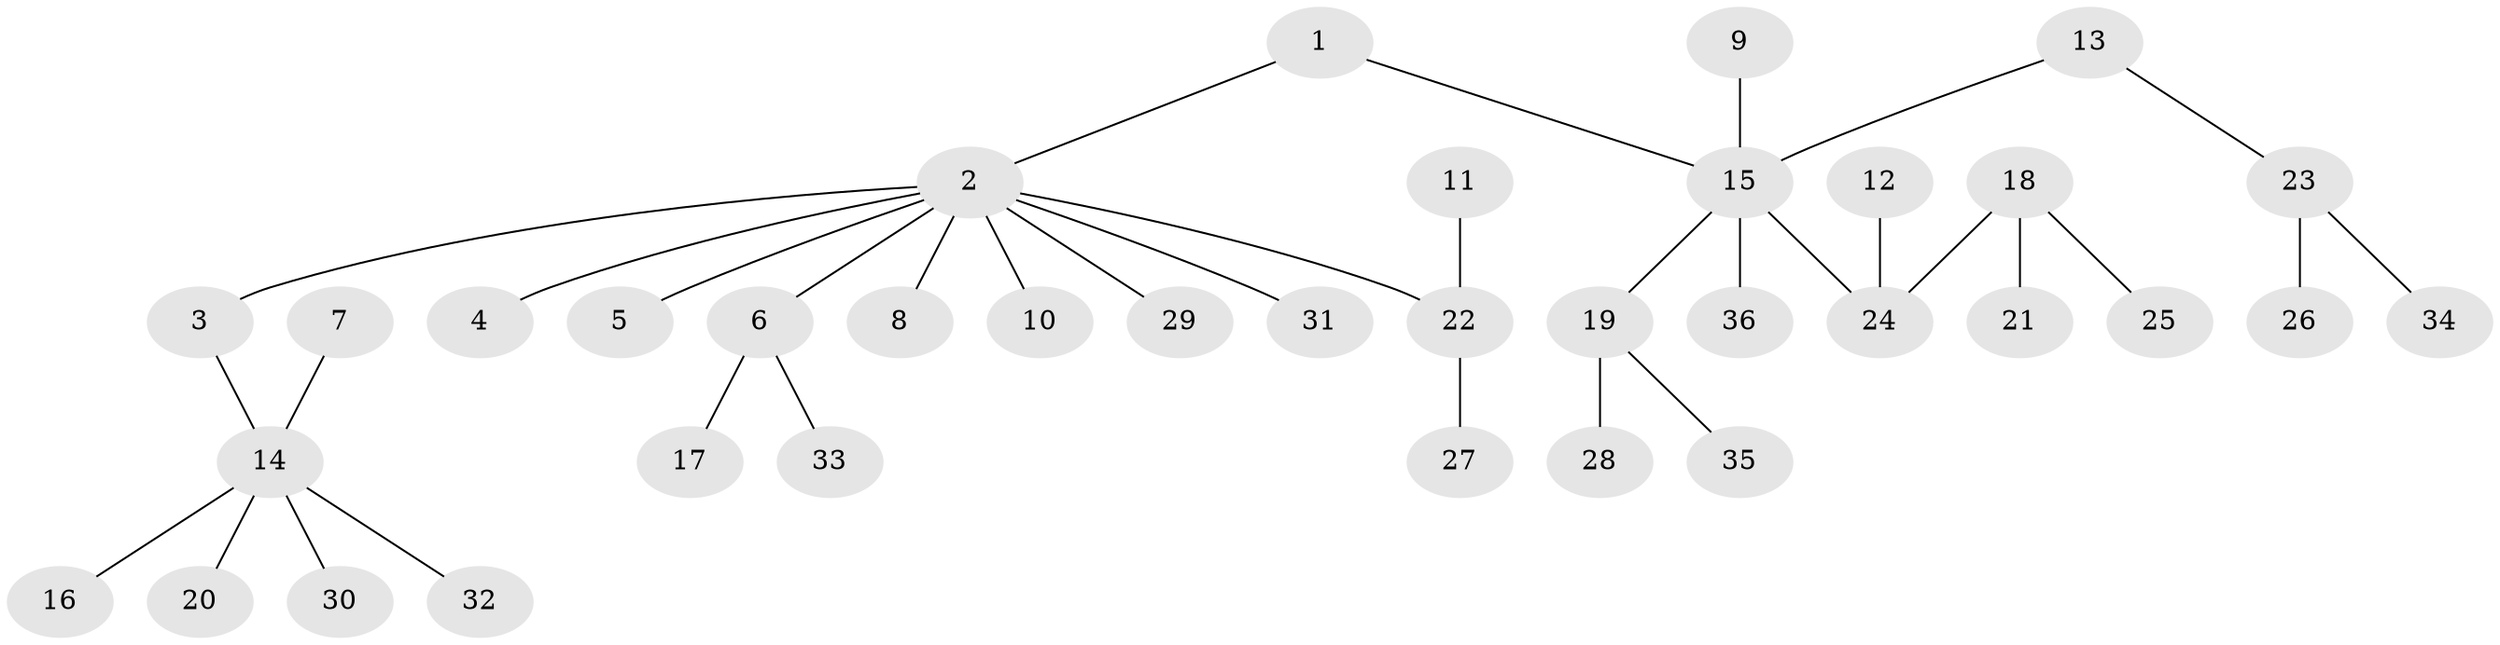 // original degree distribution, {8: 0.013888888888888888, 2: 0.2361111111111111, 3: 0.1527777777777778, 7: 0.013888888888888888, 4: 0.027777777777777776, 5: 0.041666666666666664, 1: 0.5138888888888888}
// Generated by graph-tools (version 1.1) at 2025/50/03/09/25 03:50:18]
// undirected, 36 vertices, 35 edges
graph export_dot {
graph [start="1"]
  node [color=gray90,style=filled];
  1;
  2;
  3;
  4;
  5;
  6;
  7;
  8;
  9;
  10;
  11;
  12;
  13;
  14;
  15;
  16;
  17;
  18;
  19;
  20;
  21;
  22;
  23;
  24;
  25;
  26;
  27;
  28;
  29;
  30;
  31;
  32;
  33;
  34;
  35;
  36;
  1 -- 2 [weight=1.0];
  1 -- 15 [weight=1.0];
  2 -- 3 [weight=1.0];
  2 -- 4 [weight=1.0];
  2 -- 5 [weight=1.0];
  2 -- 6 [weight=1.0];
  2 -- 8 [weight=1.0];
  2 -- 10 [weight=1.0];
  2 -- 22 [weight=1.0];
  2 -- 29 [weight=1.0];
  2 -- 31 [weight=1.0];
  3 -- 14 [weight=1.0];
  6 -- 17 [weight=1.0];
  6 -- 33 [weight=1.0];
  7 -- 14 [weight=1.0];
  9 -- 15 [weight=1.0];
  11 -- 22 [weight=1.0];
  12 -- 24 [weight=1.0];
  13 -- 15 [weight=1.0];
  13 -- 23 [weight=1.0];
  14 -- 16 [weight=1.0];
  14 -- 20 [weight=1.0];
  14 -- 30 [weight=1.0];
  14 -- 32 [weight=1.0];
  15 -- 19 [weight=1.0];
  15 -- 24 [weight=1.0];
  15 -- 36 [weight=1.0];
  18 -- 21 [weight=1.0];
  18 -- 24 [weight=1.0];
  18 -- 25 [weight=1.0];
  19 -- 28 [weight=1.0];
  19 -- 35 [weight=1.0];
  22 -- 27 [weight=1.0];
  23 -- 26 [weight=1.0];
  23 -- 34 [weight=1.0];
}
